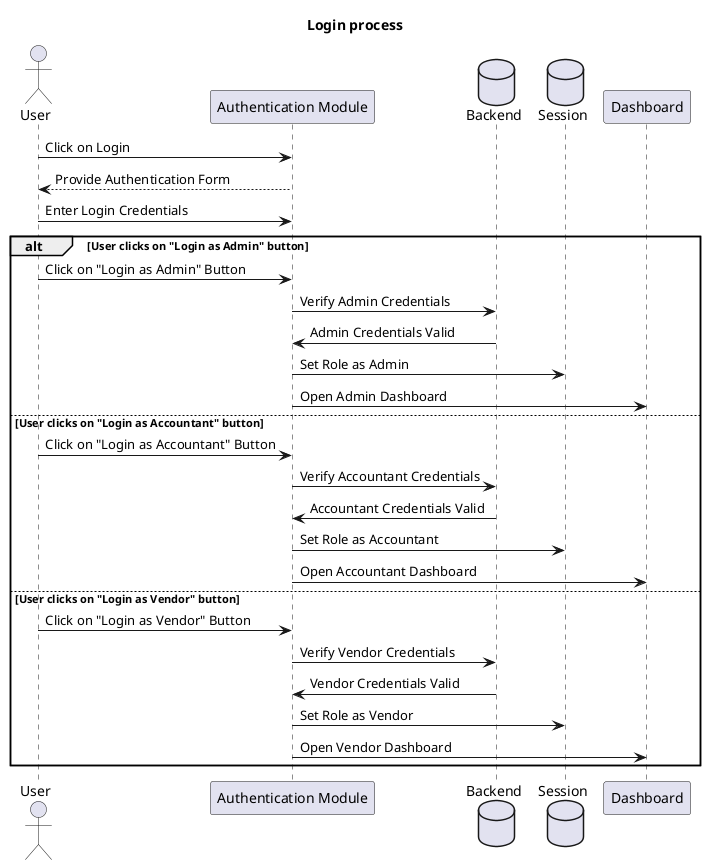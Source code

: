@startuml AdminAuthentication
title Login process

actor User
participant "Authentication Module" as AuthModule
database Backend
database Session
participant "Dashboard" as Dashboard

User -> AuthModule: Click on Login
AuthModule --> User: Provide Authentication Form
User -> AuthModule: Enter Login Credentials

alt User clicks on "Login as Admin" button
    User -> AuthModule: Click on "Login as Admin" Button
    AuthModule -> Backend: Verify Admin Credentials
    Backend -> AuthModule: Admin Credentials Valid
    AuthModule -> Session: Set Role as Admin
    AuthModule -> Dashboard: Open Admin Dashboard

else User clicks on "Login as Accountant" button
    User -> AuthModule: Click on "Login as Accountant" Button
    AuthModule -> Backend: Verify Accountant Credentials
    Backend -> AuthModule: Accountant Credentials Valid
    AuthModule -> Session: Set Role as Accountant
    AuthModule -> Dashboard: Open Accountant Dashboard

else User clicks on "Login as Vendor" button
    User -> AuthModule: Click on "Login as Vendor" Button
    AuthModule -> Backend: Verify Vendor Credentials
    Backend -> AuthModule: Vendor Credentials Valid
    AuthModule -> Session: Set Role as Vendor
    AuthModule -> Dashboard: Open Vendor Dashboard
end

@enduml
